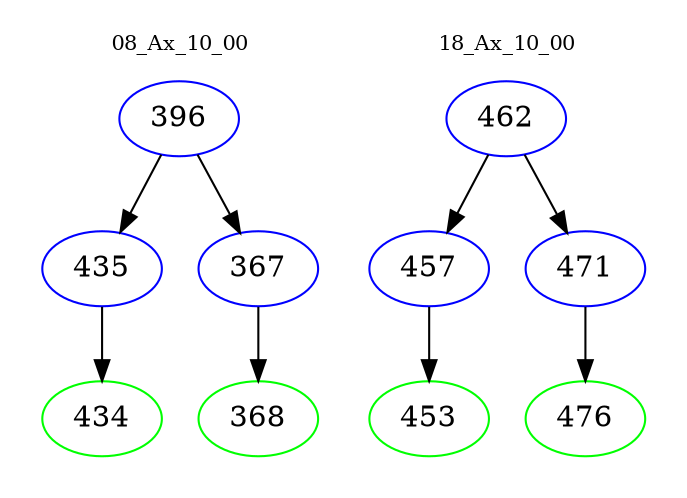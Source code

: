 digraph{
subgraph cluster_0 {
color = white
label = "08_Ax_10_00";
fontsize=10;
T0_396 [label="396", color="blue"]
T0_396 -> T0_435 [color="black"]
T0_435 [label="435", color="blue"]
T0_435 -> T0_434 [color="black"]
T0_434 [label="434", color="green"]
T0_396 -> T0_367 [color="black"]
T0_367 [label="367", color="blue"]
T0_367 -> T0_368 [color="black"]
T0_368 [label="368", color="green"]
}
subgraph cluster_1 {
color = white
label = "18_Ax_10_00";
fontsize=10;
T1_462 [label="462", color="blue"]
T1_462 -> T1_457 [color="black"]
T1_457 [label="457", color="blue"]
T1_457 -> T1_453 [color="black"]
T1_453 [label="453", color="green"]
T1_462 -> T1_471 [color="black"]
T1_471 [label="471", color="blue"]
T1_471 -> T1_476 [color="black"]
T1_476 [label="476", color="green"]
}
}
